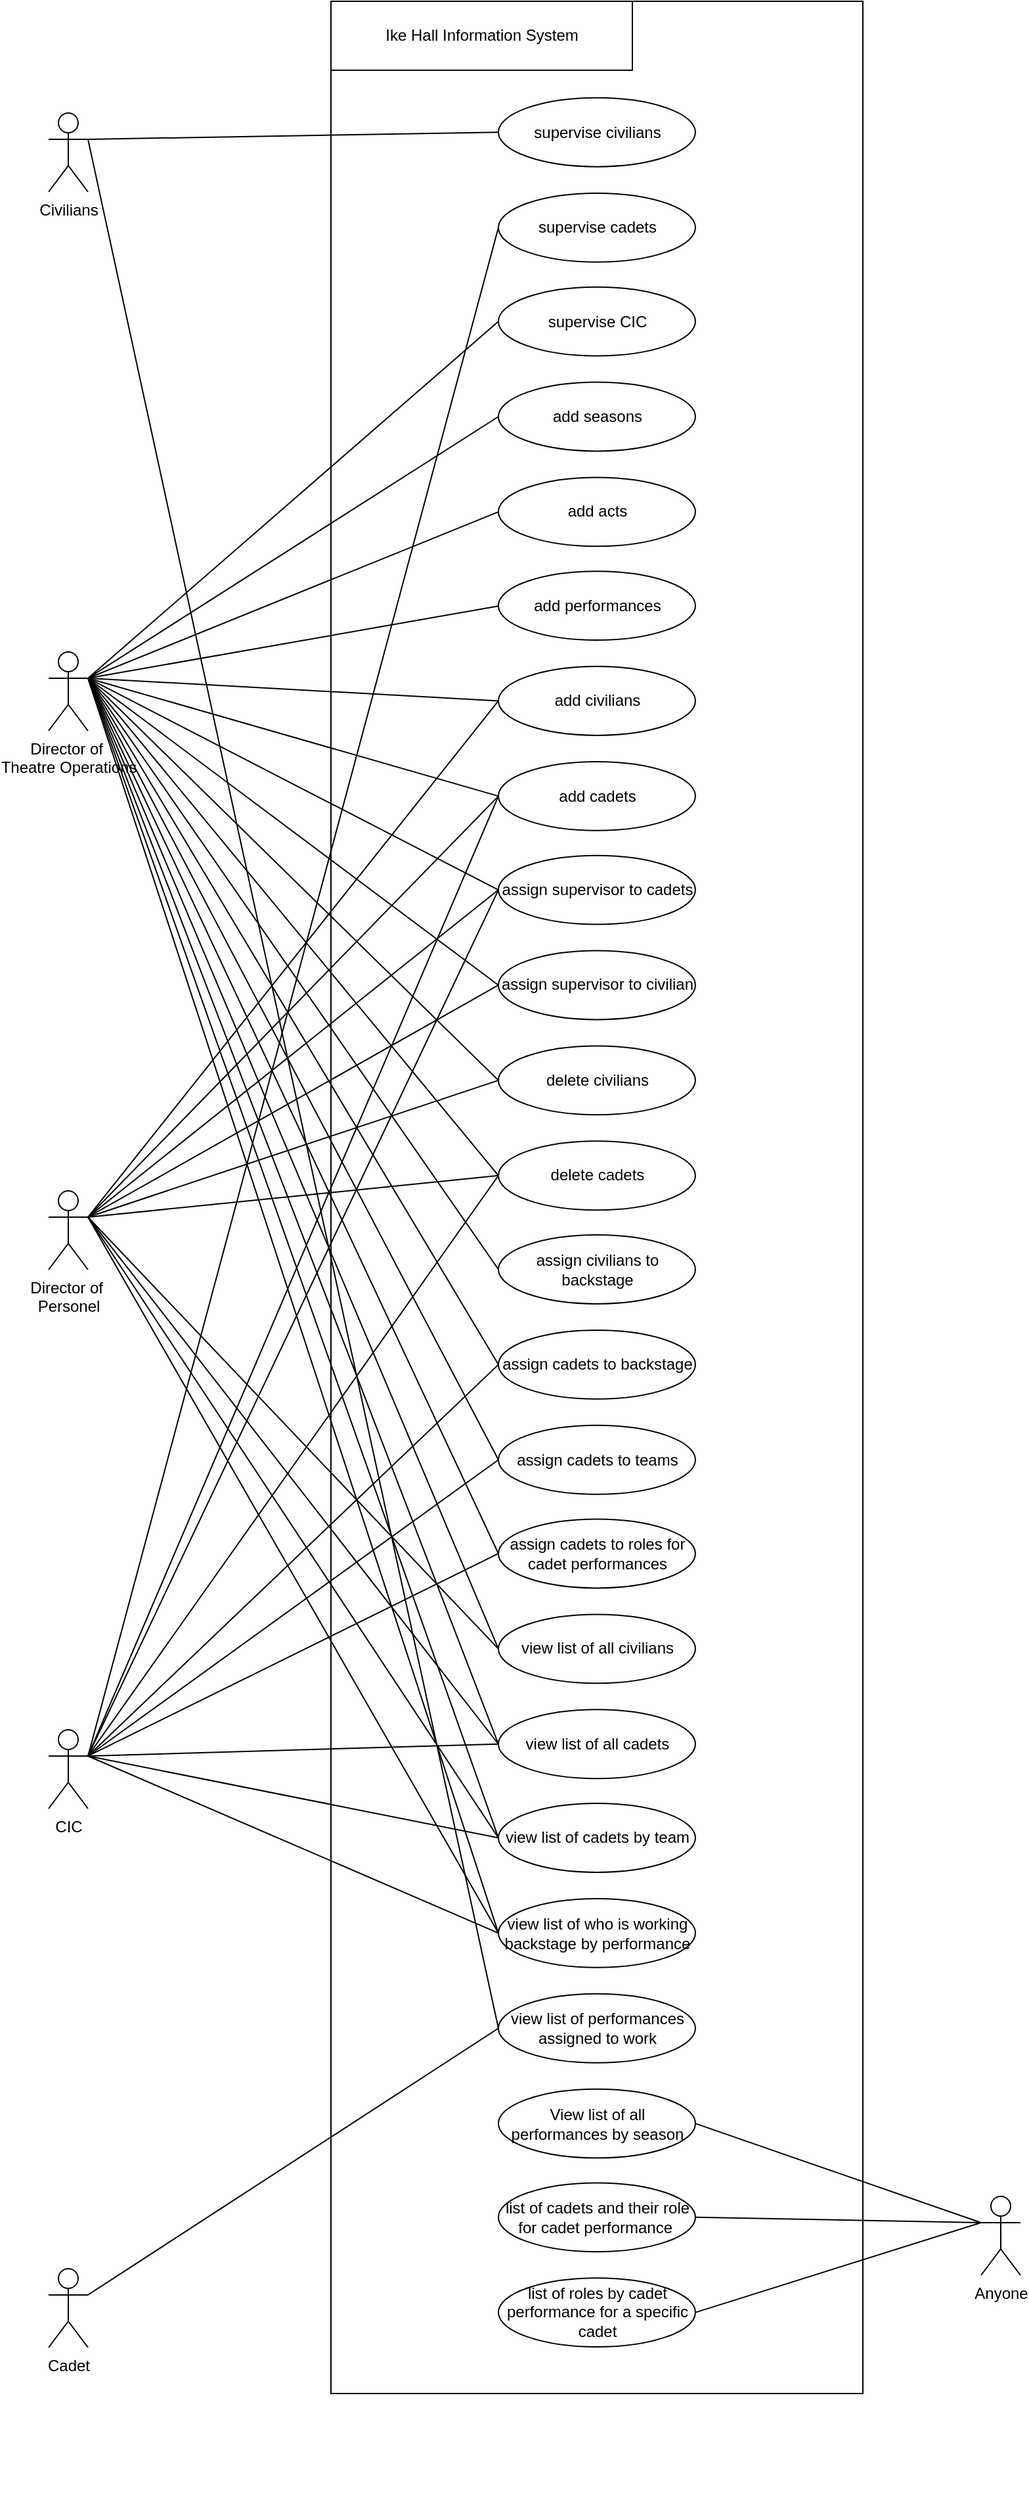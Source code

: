 <mxfile version="24.7.8">
  <diagram name="Page-1" id="pCsZuaA5z1JTF7aSOXdf">
    <mxGraphModel dx="3560" dy="1840" grid="1" gridSize="10" guides="1" tooltips="1" connect="1" arrows="1" fold="1" page="1" pageScale="1" pageWidth="850" pageHeight="1100" math="0" shadow="0">
      <root>
        <mxCell id="0" />
        <mxCell id="1" parent="0" />
        <mxCell id="Pm5u3H1z8by2jEkY2p9G-5" value="" style="group" parent="1" vertex="1" connectable="0">
          <mxGeometry x="275" width="405" height="1870" as="geometry" />
        </mxCell>
        <mxCell id="Pm5u3H1z8by2jEkY2p9G-2" value="" style="rounded=0;whiteSpace=wrap;html=1;" parent="Pm5u3H1z8by2jEkY2p9G-5" vertex="1">
          <mxGeometry width="405" height="1820" as="geometry" />
        </mxCell>
        <mxCell id="Pm5u3H1z8by2jEkY2p9G-4" value="Ike Hall Information System" style="rounded=0;whiteSpace=wrap;html=1;" parent="Pm5u3H1z8by2jEkY2p9G-5" vertex="1">
          <mxGeometry width="229.5" height="52.424" as="geometry" />
        </mxCell>
        <mxCell id="2xes0_FK-Emr16ivV42R-17" value="supervise civilians" style="ellipse;whiteSpace=wrap;html=1;" parent="Pm5u3H1z8by2jEkY2p9G-5" vertex="1">
          <mxGeometry x="127.5" y="73.393" width="150" height="52.424" as="geometry" />
        </mxCell>
        <mxCell id="2xes0_FK-Emr16ivV42R-36" style="edgeStyle=orthogonalEdgeStyle;rounded=0;orthogonalLoop=1;jettySize=auto;html=1;exitX=0.5;exitY=1;exitDx=0;exitDy=0;" parent="Pm5u3H1z8by2jEkY2p9G-5" edge="1">
          <mxGeometry relative="1" as="geometry">
            <mxPoint x="196.75" y="1515.434" as="sourcePoint" />
            <mxPoint x="196.75" y="1515.434" as="targetPoint" />
          </mxGeometry>
        </mxCell>
        <mxCell id="Ku1Tr-HQmiwQ22dRsS6y-5" value="add performances" style="ellipse;whiteSpace=wrap;html=1;" vertex="1" parent="Pm5u3H1z8by2jEkY2p9G-5">
          <mxGeometry x="127.5" y="433.581" width="150" height="52.424" as="geometry" />
        </mxCell>
        <mxCell id="Ku1Tr-HQmiwQ22dRsS6y-4" value="add acts" style="ellipse;whiteSpace=wrap;html=1;" vertex="1" parent="Pm5u3H1z8by2jEkY2p9G-5">
          <mxGeometry x="127.5" y="362.219" width="150" height="52.424" as="geometry" />
        </mxCell>
        <mxCell id="Ku1Tr-HQmiwQ22dRsS6y-3" value="add seasons" style="ellipse;whiteSpace=wrap;html=1;" vertex="1" parent="Pm5u3H1z8by2jEkY2p9G-5">
          <mxGeometry x="127.5" y="289.775" width="150" height="52.424" as="geometry" />
        </mxCell>
        <mxCell id="Ku1Tr-HQmiwQ22dRsS6y-2" value="supervise cadets" style="ellipse;whiteSpace=wrap;html=1;" vertex="1" parent="Pm5u3H1z8by2jEkY2p9G-5">
          <mxGeometry x="127.5" y="145.969" width="150" height="52.424" as="geometry" />
        </mxCell>
        <mxCell id="Ku1Tr-HQmiwQ22dRsS6y-11" value="add civilians" style="ellipse;whiteSpace=wrap;html=1;" vertex="1" parent="Pm5u3H1z8by2jEkY2p9G-5">
          <mxGeometry x="127.5" y="506.025" width="150" height="52.424" as="geometry" />
        </mxCell>
        <mxCell id="Ku1Tr-HQmiwQ22dRsS6y-12" value="delete civilians" style="ellipse;whiteSpace=wrap;html=1;" vertex="1" parent="Pm5u3H1z8by2jEkY2p9G-5">
          <mxGeometry x="127.5" y="794.719" width="150" height="52.424" as="geometry" />
        </mxCell>
        <mxCell id="Ku1Tr-HQmiwQ22dRsS6y-13" value="assign supervisor to civilian" style="ellipse;whiteSpace=wrap;html=1;" vertex="1" parent="Pm5u3H1z8by2jEkY2p9G-5">
          <mxGeometry x="127.5" y="722.275" width="150" height="52.424" as="geometry" />
        </mxCell>
        <mxCell id="Ku1Tr-HQmiwQ22dRsS6y-14" value="assign supervisor to cadets" style="ellipse;whiteSpace=wrap;html=1;" vertex="1" parent="Pm5u3H1z8by2jEkY2p9G-5">
          <mxGeometry x="127.5" y="649.831" width="150" height="52.424" as="geometry" />
        </mxCell>
        <mxCell id="Ku1Tr-HQmiwQ22dRsS6y-15" value="add cadets" style="ellipse;whiteSpace=wrap;html=1;" vertex="1" parent="Pm5u3H1z8by2jEkY2p9G-5">
          <mxGeometry x="127.5" y="578.469" width="150" height="52.424" as="geometry" />
        </mxCell>
        <mxCell id="Ku1Tr-HQmiwQ22dRsS6y-16" value="assign cadets to teams" style="ellipse;whiteSpace=wrap;html=1;" vertex="1" parent="Pm5u3H1z8by2jEkY2p9G-5">
          <mxGeometry x="127.5" y="1083.413" width="150" height="52.424" as="geometry" />
        </mxCell>
        <mxCell id="Ku1Tr-HQmiwQ22dRsS6y-17" value="assign cadets to backstage" style="ellipse;whiteSpace=wrap;html=1;" vertex="1" parent="Pm5u3H1z8by2jEkY2p9G-5">
          <mxGeometry x="127.5" y="1010.969" width="150" height="52.424" as="geometry" />
        </mxCell>
        <mxCell id="Ku1Tr-HQmiwQ22dRsS6y-18" value="assign civilians to backstage" style="ellipse;whiteSpace=wrap;html=1;" vertex="1" parent="Pm5u3H1z8by2jEkY2p9G-5">
          <mxGeometry x="127.5" y="938.525" width="150" height="52.424" as="geometry" />
        </mxCell>
        <mxCell id="Ku1Tr-HQmiwQ22dRsS6y-19" value="delete cadets" style="ellipse;whiteSpace=wrap;html=1;" vertex="1" parent="Pm5u3H1z8by2jEkY2p9G-5">
          <mxGeometry x="127.5" y="867.163" width="150" height="52.424" as="geometry" />
        </mxCell>
        <mxCell id="Ku1Tr-HQmiwQ22dRsS6y-33" value="view list of all cadets" style="ellipse;whiteSpace=wrap;html=1;" vertex="1" parent="Pm5u3H1z8by2jEkY2p9G-5">
          <mxGeometry x="127.5" y="1299.663" width="150" height="52.424" as="geometry" />
        </mxCell>
        <mxCell id="Ku1Tr-HQmiwQ22dRsS6y-34" value="view list of all civilians" style="ellipse;whiteSpace=wrap;html=1;" vertex="1" parent="Pm5u3H1z8by2jEkY2p9G-5">
          <mxGeometry x="127.5" y="1227.219" width="150" height="52.424" as="geometry" />
        </mxCell>
        <mxCell id="Ku1Tr-HQmiwQ22dRsS6y-35" value="assign cadets to roles for&lt;div&gt;cadet performances&lt;/div&gt;" style="ellipse;whiteSpace=wrap;html=1;" vertex="1" parent="Pm5u3H1z8by2jEkY2p9G-5">
          <mxGeometry x="127.5" y="1154.775" width="150" height="52.424" as="geometry" />
        </mxCell>
        <mxCell id="Ku1Tr-HQmiwQ22dRsS6y-39" value="view list of cadets by team" style="ellipse;whiteSpace=wrap;html=1;" vertex="1" parent="Pm5u3H1z8by2jEkY2p9G-5">
          <mxGeometry x="127.5" y="1371.025" width="150" height="52.424" as="geometry" />
        </mxCell>
        <mxCell id="Ku1Tr-HQmiwQ22dRsS6y-40" value="list of cadets and their role for cadet performance&amp;nbsp;" style="ellipse;whiteSpace=wrap;html=1;" vertex="1" parent="Pm5u3H1z8by2jEkY2p9G-5">
          <mxGeometry x="127.5" y="1659.719" width="150" height="52.424" as="geometry" />
        </mxCell>
        <mxCell id="Ku1Tr-HQmiwQ22dRsS6y-41" value="View list of all performances by season" style="ellipse;whiteSpace=wrap;html=1;" vertex="1" parent="Pm5u3H1z8by2jEkY2p9G-5">
          <mxGeometry x="127.5" y="1588.356" width="150" height="52.424" as="geometry" />
        </mxCell>
        <mxCell id="Ku1Tr-HQmiwQ22dRsS6y-42" value="view list of performances assigned to work" style="ellipse;whiteSpace=wrap;html=1;" vertex="1" parent="Pm5u3H1z8by2jEkY2p9G-5">
          <mxGeometry x="127.5" y="1515.913" width="150" height="52.424" as="geometry" />
        </mxCell>
        <mxCell id="Ku1Tr-HQmiwQ22dRsS6y-43" value="view list of who is working backstage by performance" style="ellipse;whiteSpace=wrap;html=1;" vertex="1" parent="Pm5u3H1z8by2jEkY2p9G-5">
          <mxGeometry x="127.5" y="1443.469" width="150" height="52.424" as="geometry" />
        </mxCell>
        <mxCell id="Ku1Tr-HQmiwQ22dRsS6y-51" value="list of roles by cadet performance for a specific cadet" style="ellipse;whiteSpace=wrap;html=1;" vertex="1" parent="Pm5u3H1z8by2jEkY2p9G-5">
          <mxGeometry x="127.5" y="1732.089" width="150" height="52.424" as="geometry" />
        </mxCell>
        <mxCell id="Ku1Tr-HQmiwQ22dRsS6y-53" style="edgeStyle=orthogonalEdgeStyle;rounded=0;orthogonalLoop=1;jettySize=auto;html=1;exitX=0.5;exitY=1;exitDx=0;exitDy=0;" edge="1" parent="Pm5u3H1z8by2jEkY2p9G-5">
          <mxGeometry relative="1" as="geometry">
            <mxPoint x="202.5" y="1891.311" as="sourcePoint" />
            <mxPoint x="202.5" y="1891.311" as="targetPoint" />
          </mxGeometry>
        </mxCell>
        <mxCell id="Ku1Tr-HQmiwQ22dRsS6y-54" style="edgeStyle=orthogonalEdgeStyle;rounded=0;orthogonalLoop=1;jettySize=auto;html=1;exitX=0.5;exitY=1;exitDx=0;exitDy=0;" edge="1" parent="Pm5u3H1z8by2jEkY2p9G-5">
          <mxGeometry relative="1" as="geometry">
            <mxPoint x="202.5" y="1891.311" as="sourcePoint" />
            <mxPoint x="202.5" y="1891.311" as="targetPoint" />
          </mxGeometry>
        </mxCell>
        <mxCell id="Ku1Tr-HQmiwQ22dRsS6y-56" style="edgeStyle=orthogonalEdgeStyle;rounded=0;orthogonalLoop=1;jettySize=auto;html=1;exitX=0.5;exitY=1;exitDx=0;exitDy=0;" edge="1" parent="Pm5u3H1z8by2jEkY2p9G-5">
          <mxGeometry relative="1" as="geometry">
            <mxPoint x="202.5" y="1891.311" as="sourcePoint" />
            <mxPoint x="202.5" y="1891.311" as="targetPoint" />
          </mxGeometry>
        </mxCell>
        <mxCell id="Ku1Tr-HQmiwQ22dRsS6y-57" style="edgeStyle=orthogonalEdgeStyle;rounded=0;orthogonalLoop=1;jettySize=auto;html=1;exitX=0.5;exitY=1;exitDx=0;exitDy=0;" edge="1" parent="Pm5u3H1z8by2jEkY2p9G-5">
          <mxGeometry relative="1" as="geometry">
            <mxPoint x="202.5" y="1891.311" as="sourcePoint" />
            <mxPoint x="202.5" y="1891.311" as="targetPoint" />
          </mxGeometry>
        </mxCell>
        <mxCell id="Ku1Tr-HQmiwQ22dRsS6y-58" style="edgeStyle=orthogonalEdgeStyle;rounded=0;orthogonalLoop=1;jettySize=auto;html=1;exitX=0.5;exitY=1;exitDx=0;exitDy=0;" edge="1" parent="Pm5u3H1z8by2jEkY2p9G-5">
          <mxGeometry relative="1" as="geometry">
            <mxPoint x="202.5" y="1891.311" as="sourcePoint" />
            <mxPoint x="202.5" y="1891.311" as="targetPoint" />
          </mxGeometry>
        </mxCell>
        <mxCell id="Ku1Tr-HQmiwQ22dRsS6y-61" value="supervise CIC" style="ellipse;whiteSpace=wrap;html=1;" vertex="1" parent="Pm5u3H1z8by2jEkY2p9G-5">
          <mxGeometry x="127.5" y="217.331" width="150" height="52.424" as="geometry" />
        </mxCell>
        <mxCell id="Ku1Tr-HQmiwQ22dRsS6y-1" value="CIC" style="shape=umlActor;verticalLabelPosition=bottom;verticalAlign=top;html=1;outlineConnect=0;" vertex="1" parent="1">
          <mxGeometry x="60" y="1315" width="30" height="60" as="geometry" />
        </mxCell>
        <mxCell id="Ku1Tr-HQmiwQ22dRsS6y-20" value="Civilians" style="shape=umlActor;verticalLabelPosition=bottom;verticalAlign=top;html=1;outlineConnect=0;" vertex="1" parent="1">
          <mxGeometry x="60" y="85" width="30" height="60" as="geometry" />
        </mxCell>
        <mxCell id="Ku1Tr-HQmiwQ22dRsS6y-21" value="Director of&amp;nbsp;&lt;div&gt;Personel&lt;/div&gt;" style="shape=umlActor;verticalLabelPosition=bottom;verticalAlign=top;html=1;outlineConnect=0;" vertex="1" parent="1">
          <mxGeometry x="60" y="905" width="30" height="60" as="geometry" />
        </mxCell>
        <mxCell id="Ku1Tr-HQmiwQ22dRsS6y-22" value="Director of&amp;nbsp;&lt;div&gt;Theatre Operations&lt;div&gt;&lt;br&gt;&lt;/div&gt;&lt;/div&gt;" style="shape=umlActor;verticalLabelPosition=bottom;verticalAlign=top;html=1;outlineConnect=0;" vertex="1" parent="1">
          <mxGeometry x="60" y="495" width="30" height="60" as="geometry" />
        </mxCell>
        <mxCell id="Ku1Tr-HQmiwQ22dRsS6y-23" value="Cadet" style="shape=umlActor;verticalLabelPosition=bottom;verticalAlign=top;html=1;outlineConnect=0;" vertex="1" parent="1">
          <mxGeometry x="60" y="1725" width="30" height="60" as="geometry" />
        </mxCell>
        <mxCell id="Ku1Tr-HQmiwQ22dRsS6y-62" value="" style="endArrow=none;html=1;rounded=0;entryX=0;entryY=0.5;entryDx=0;entryDy=0;exitX=1;exitY=0.333;exitDx=0;exitDy=0;exitPerimeter=0;" edge="1" parent="1" source="Ku1Tr-HQmiwQ22dRsS6y-20" target="2xes0_FK-Emr16ivV42R-17">
          <mxGeometry width="50" height="50" relative="1" as="geometry">
            <mxPoint x="130" y="290" as="sourcePoint" />
            <mxPoint x="180" y="240" as="targetPoint" />
          </mxGeometry>
        </mxCell>
        <mxCell id="Ku1Tr-HQmiwQ22dRsS6y-63" value="" style="endArrow=none;html=1;rounded=0;entryX=0;entryY=0.5;entryDx=0;entryDy=0;exitX=1;exitY=0.333;exitDx=0;exitDy=0;exitPerimeter=0;" edge="1" parent="1" source="Ku1Tr-HQmiwQ22dRsS6y-22" target="Ku1Tr-HQmiwQ22dRsS6y-61">
          <mxGeometry width="50" height="50" relative="1" as="geometry">
            <mxPoint x="190" y="1410" as="sourcePoint" />
            <mxPoint x="413" y="110" as="targetPoint" />
          </mxGeometry>
        </mxCell>
        <mxCell id="Ku1Tr-HQmiwQ22dRsS6y-64" value="" style="endArrow=none;html=1;rounded=0;entryX=0;entryY=0.5;entryDx=0;entryDy=0;exitX=1;exitY=0.333;exitDx=0;exitDy=0;exitPerimeter=0;" edge="1" parent="1" source="Ku1Tr-HQmiwQ22dRsS6y-22" target="Ku1Tr-HQmiwQ22dRsS6y-3">
          <mxGeometry width="50" height="50" relative="1" as="geometry">
            <mxPoint x="170" y="790" as="sourcePoint" />
            <mxPoint x="413" y="254" as="targetPoint" />
          </mxGeometry>
        </mxCell>
        <mxCell id="Ku1Tr-HQmiwQ22dRsS6y-65" value="" style="endArrow=none;html=1;rounded=0;entryX=0;entryY=0.5;entryDx=0;entryDy=0;exitX=1;exitY=0.333;exitDx=0;exitDy=0;exitPerimeter=0;" edge="1" parent="1" source="Ku1Tr-HQmiwQ22dRsS6y-22" target="Ku1Tr-HQmiwQ22dRsS6y-4">
          <mxGeometry width="50" height="50" relative="1" as="geometry">
            <mxPoint x="170" y="790" as="sourcePoint" />
            <mxPoint x="413" y="326" as="targetPoint" />
          </mxGeometry>
        </mxCell>
        <mxCell id="Ku1Tr-HQmiwQ22dRsS6y-66" value="" style="endArrow=none;html=1;rounded=0;exitX=1;exitY=0.333;exitDx=0;exitDy=0;exitPerimeter=0;" edge="1" parent="1" source="Ku1Tr-HQmiwQ22dRsS6y-22">
          <mxGeometry width="50" height="50" relative="1" as="geometry">
            <mxPoint x="170" y="790" as="sourcePoint" />
            <mxPoint x="403" y="460" as="targetPoint" />
          </mxGeometry>
        </mxCell>
        <mxCell id="Ku1Tr-HQmiwQ22dRsS6y-69" value="" style="endArrow=none;html=1;rounded=0;exitX=1;exitY=0.333;exitDx=0;exitDy=0;exitPerimeter=0;entryX=0;entryY=0.5;entryDx=0;entryDy=0;" edge="1" parent="1" source="Ku1Tr-HQmiwQ22dRsS6y-22" target="Ku1Tr-HQmiwQ22dRsS6y-11">
          <mxGeometry width="50" height="50" relative="1" as="geometry">
            <mxPoint x="180" y="310" as="sourcePoint" />
            <mxPoint x="413" y="470" as="targetPoint" />
          </mxGeometry>
        </mxCell>
        <mxCell id="Ku1Tr-HQmiwQ22dRsS6y-70" value="" style="endArrow=none;html=1;rounded=0;exitX=1;exitY=0.333;exitDx=0;exitDy=0;exitPerimeter=0;entryX=0;entryY=0.5;entryDx=0;entryDy=0;" edge="1" parent="1" source="Ku1Tr-HQmiwQ22dRsS6y-22" target="Ku1Tr-HQmiwQ22dRsS6y-15">
          <mxGeometry width="50" height="50" relative="1" as="geometry">
            <mxPoint x="180" y="310" as="sourcePoint" />
            <mxPoint x="413" y="542" as="targetPoint" />
          </mxGeometry>
        </mxCell>
        <mxCell id="Ku1Tr-HQmiwQ22dRsS6y-71" value="" style="endArrow=none;html=1;rounded=0;exitX=1;exitY=0.333;exitDx=0;exitDy=0;exitPerimeter=0;entryX=0;entryY=0.5;entryDx=0;entryDy=0;" edge="1" parent="1" source="Ku1Tr-HQmiwQ22dRsS6y-21" target="Ku1Tr-HQmiwQ22dRsS6y-11">
          <mxGeometry width="50" height="50" relative="1" as="geometry">
            <mxPoint x="180" y="310" as="sourcePoint" />
            <mxPoint x="413" y="615" as="targetPoint" />
          </mxGeometry>
        </mxCell>
        <mxCell id="Ku1Tr-HQmiwQ22dRsS6y-72" value="" style="endArrow=none;html=1;rounded=0;exitX=1;exitY=0.333;exitDx=0;exitDy=0;exitPerimeter=0;entryX=0;entryY=0.5;entryDx=0;entryDy=0;" edge="1" parent="1" source="Ku1Tr-HQmiwQ22dRsS6y-21" target="Ku1Tr-HQmiwQ22dRsS6y-15">
          <mxGeometry width="50" height="50" relative="1" as="geometry">
            <mxPoint x="180" y="1023" as="sourcePoint" />
            <mxPoint x="413" y="542" as="targetPoint" />
          </mxGeometry>
        </mxCell>
        <mxCell id="Ku1Tr-HQmiwQ22dRsS6y-73" value="" style="endArrow=none;html=1;rounded=0;exitX=1;exitY=0.333;exitDx=0;exitDy=0;exitPerimeter=0;entryX=0;entryY=0.5;entryDx=0;entryDy=0;" edge="1" parent="1" source="Ku1Tr-HQmiwQ22dRsS6y-22" target="Ku1Tr-HQmiwQ22dRsS6y-14">
          <mxGeometry width="50" height="50" relative="1" as="geometry">
            <mxPoint x="180" y="710" as="sourcePoint" />
            <mxPoint x="413" y="615" as="targetPoint" />
          </mxGeometry>
        </mxCell>
        <mxCell id="Ku1Tr-HQmiwQ22dRsS6y-74" value="" style="endArrow=none;html=1;rounded=0;exitX=1;exitY=0.333;exitDx=0;exitDy=0;exitPerimeter=0;entryX=0;entryY=0.5;entryDx=0;entryDy=0;" edge="1" parent="1" source="Ku1Tr-HQmiwQ22dRsS6y-22" target="Ku1Tr-HQmiwQ22dRsS6y-13">
          <mxGeometry width="50" height="50" relative="1" as="geometry">
            <mxPoint x="190" y="720" as="sourcePoint" />
            <mxPoint x="413" y="686" as="targetPoint" />
          </mxGeometry>
        </mxCell>
        <mxCell id="Ku1Tr-HQmiwQ22dRsS6y-76" value="" style="endArrow=none;html=1;rounded=0;exitX=0;exitY=0.5;exitDx=0;exitDy=0;entryX=1;entryY=0.333;entryDx=0;entryDy=0;entryPerimeter=0;" edge="1" parent="1" source="Ku1Tr-HQmiwQ22dRsS6y-14" target="Ku1Tr-HQmiwQ22dRsS6y-21">
          <mxGeometry width="50" height="50" relative="1" as="geometry">
            <mxPoint x="412" y="758" as="sourcePoint" />
            <mxPoint x="180" y="710" as="targetPoint" />
          </mxGeometry>
        </mxCell>
        <mxCell id="Ku1Tr-HQmiwQ22dRsS6y-77" value="" style="endArrow=none;html=1;rounded=0;exitX=0;exitY=0.5;exitDx=0;exitDy=0;entryX=1;entryY=0.333;entryDx=0;entryDy=0;entryPerimeter=0;" edge="1" parent="1" source="Ku1Tr-HQmiwQ22dRsS6y-12" target="Ku1Tr-HQmiwQ22dRsS6y-22">
          <mxGeometry width="50" height="50" relative="1" as="geometry">
            <mxPoint x="422" y="768" as="sourcePoint" />
            <mxPoint x="190" y="720" as="targetPoint" />
          </mxGeometry>
        </mxCell>
        <mxCell id="Ku1Tr-HQmiwQ22dRsS6y-78" value="" style="endArrow=none;html=1;rounded=0;exitX=0;exitY=0.5;exitDx=0;exitDy=0;entryX=1;entryY=0.333;entryDx=0;entryDy=0;entryPerimeter=0;" edge="1" parent="1" source="Ku1Tr-HQmiwQ22dRsS6y-12" target="Ku1Tr-HQmiwQ22dRsS6y-21">
          <mxGeometry width="50" height="50" relative="1" as="geometry">
            <mxPoint x="432" y="778" as="sourcePoint" />
            <mxPoint x="200" y="730" as="targetPoint" />
          </mxGeometry>
        </mxCell>
        <mxCell id="Ku1Tr-HQmiwQ22dRsS6y-79" value="" style="endArrow=none;html=1;rounded=0;exitX=0;exitY=0.5;exitDx=0;exitDy=0;entryX=1;entryY=0.333;entryDx=0;entryDy=0;entryPerimeter=0;" edge="1" parent="1" source="Ku1Tr-HQmiwQ22dRsS6y-19" target="Ku1Tr-HQmiwQ22dRsS6y-22">
          <mxGeometry width="50" height="50" relative="1" as="geometry">
            <mxPoint x="412" y="831" as="sourcePoint" />
            <mxPoint x="180" y="310" as="targetPoint" />
          </mxGeometry>
        </mxCell>
        <mxCell id="Ku1Tr-HQmiwQ22dRsS6y-80" value="" style="endArrow=none;html=1;rounded=0;exitX=0;exitY=0.5;exitDx=0;exitDy=0;entryX=1;entryY=0.333;entryDx=0;entryDy=0;entryPerimeter=0;" edge="1" parent="1" source="Ku1Tr-HQmiwQ22dRsS6y-19" target="Ku1Tr-HQmiwQ22dRsS6y-21">
          <mxGeometry width="50" height="50" relative="1" as="geometry">
            <mxPoint x="412" y="831" as="sourcePoint" />
            <mxPoint x="180" y="710" as="targetPoint" />
          </mxGeometry>
        </mxCell>
        <mxCell id="Ku1Tr-HQmiwQ22dRsS6y-75" value="" style="endArrow=none;html=1;rounded=0;exitX=0;exitY=0.5;exitDx=0;exitDy=0;entryX=1;entryY=0.333;entryDx=0;entryDy=0;entryPerimeter=0;" edge="1" parent="1" source="Ku1Tr-HQmiwQ22dRsS6y-13" target="Ku1Tr-HQmiwQ22dRsS6y-21">
          <mxGeometry width="50" height="50" relative="1" as="geometry">
            <mxPoint x="169.5" y="380" as="sourcePoint" />
            <mxPoint x="170" y="700" as="targetPoint" />
          </mxGeometry>
        </mxCell>
        <mxCell id="Ku1Tr-HQmiwQ22dRsS6y-81" value="" style="endArrow=none;html=1;rounded=0;exitX=1;exitY=0.333;exitDx=0;exitDy=0;exitPerimeter=0;entryX=0;entryY=0.5;entryDx=0;entryDy=0;" edge="1" parent="1" source="Ku1Tr-HQmiwQ22dRsS6y-1" target="Ku1Tr-HQmiwQ22dRsS6y-15">
          <mxGeometry width="50" height="50" relative="1" as="geometry">
            <mxPoint x="180" y="800" as="sourcePoint" />
            <mxPoint x="412" y="542" as="targetPoint" />
          </mxGeometry>
        </mxCell>
        <mxCell id="Ku1Tr-HQmiwQ22dRsS6y-82" value="" style="endArrow=none;html=1;rounded=0;exitX=1;exitY=0.333;exitDx=0;exitDy=0;exitPerimeter=0;entryX=0;entryY=0.5;entryDx=0;entryDy=0;" edge="1" parent="1" source="Ku1Tr-HQmiwQ22dRsS6y-1" target="Ku1Tr-HQmiwQ22dRsS6y-14">
          <mxGeometry width="50" height="50" relative="1" as="geometry">
            <mxPoint x="180" y="567" as="sourcePoint" />
            <mxPoint x="412" y="615" as="targetPoint" />
          </mxGeometry>
        </mxCell>
        <mxCell id="Ku1Tr-HQmiwQ22dRsS6y-83" value="" style="endArrow=none;html=1;rounded=0;exitX=1;exitY=0.333;exitDx=0;exitDy=0;exitPerimeter=0;entryX=0;entryY=0.5;entryDx=0;entryDy=0;" edge="1" parent="1" source="Ku1Tr-HQmiwQ22dRsS6y-1" target="Ku1Tr-HQmiwQ22dRsS6y-19">
          <mxGeometry width="50" height="50" relative="1" as="geometry">
            <mxPoint x="180" y="567" as="sourcePoint" />
            <mxPoint x="412" y="686" as="targetPoint" />
          </mxGeometry>
        </mxCell>
        <mxCell id="Ku1Tr-HQmiwQ22dRsS6y-84" value="" style="endArrow=none;html=1;rounded=0;exitX=0;exitY=0.5;exitDx=0;exitDy=0;entryX=1;entryY=0.333;entryDx=0;entryDy=0;entryPerimeter=0;" edge="1" parent="1" source="Ku1Tr-HQmiwQ22dRsS6y-18" target="Ku1Tr-HQmiwQ22dRsS6y-22">
          <mxGeometry width="50" height="50" relative="1" as="geometry">
            <mxPoint x="412" y="903" as="sourcePoint" />
            <mxPoint x="180" y="1000" as="targetPoint" />
          </mxGeometry>
        </mxCell>
        <mxCell id="Ku1Tr-HQmiwQ22dRsS6y-85" value="" style="endArrow=none;html=1;rounded=0;exitX=0;exitY=0.5;exitDx=0;exitDy=0;entryX=1;entryY=0.333;entryDx=0;entryDy=0;entryPerimeter=0;" edge="1" parent="1" source="Ku1Tr-HQmiwQ22dRsS6y-17" target="Ku1Tr-HQmiwQ22dRsS6y-22">
          <mxGeometry width="50" height="50" relative="1" as="geometry">
            <mxPoint x="412" y="975" as="sourcePoint" />
            <mxPoint x="180" y="1000" as="targetPoint" />
          </mxGeometry>
        </mxCell>
        <mxCell id="Ku1Tr-HQmiwQ22dRsS6y-86" value="" style="endArrow=none;html=1;rounded=0;exitX=1;exitY=0.333;exitDx=0;exitDy=0;exitPerimeter=0;entryX=0;entryY=0.5;entryDx=0;entryDy=0;" edge="1" parent="1" source="Ku1Tr-HQmiwQ22dRsS6y-1" target="Ku1Tr-HQmiwQ22dRsS6y-17">
          <mxGeometry width="50" height="50" relative="1" as="geometry">
            <mxPoint x="170" y="1200" as="sourcePoint" />
            <mxPoint x="412" y="903" as="targetPoint" />
          </mxGeometry>
        </mxCell>
        <mxCell id="Ku1Tr-HQmiwQ22dRsS6y-87" value="" style="endArrow=none;html=1;rounded=0;exitX=1;exitY=0.333;exitDx=0;exitDy=0;exitPerimeter=0;entryX=0;entryY=0.5;entryDx=0;entryDy=0;" edge="1" parent="1" source="Ku1Tr-HQmiwQ22dRsS6y-1" target="Ku1Tr-HQmiwQ22dRsS6y-16">
          <mxGeometry width="50" height="50" relative="1" as="geometry">
            <mxPoint x="170" y="1200" as="sourcePoint" />
            <mxPoint x="412" y="1047" as="targetPoint" />
          </mxGeometry>
        </mxCell>
        <mxCell id="Ku1Tr-HQmiwQ22dRsS6y-88" value="" style="endArrow=none;html=1;rounded=0;exitX=1;exitY=0.333;exitDx=0;exitDy=0;exitPerimeter=0;entryX=0;entryY=0.5;entryDx=0;entryDy=0;" edge="1" parent="1" source="Ku1Tr-HQmiwQ22dRsS6y-22" target="Ku1Tr-HQmiwQ22dRsS6y-16">
          <mxGeometry width="50" height="50" relative="1" as="geometry">
            <mxPoint x="170" y="1200" as="sourcePoint" />
            <mxPoint x="412" y="1120" as="targetPoint" />
          </mxGeometry>
        </mxCell>
        <mxCell id="Ku1Tr-HQmiwQ22dRsS6y-89" value="" style="endArrow=none;html=1;rounded=0;exitX=1;exitY=0.333;exitDx=0;exitDy=0;exitPerimeter=0;entryX=0;entryY=0.5;entryDx=0;entryDy=0;" edge="1" parent="1" source="Ku1Tr-HQmiwQ22dRsS6y-22" target="Ku1Tr-HQmiwQ22dRsS6y-35">
          <mxGeometry width="50" height="50" relative="1" as="geometry">
            <mxPoint x="170" y="1200" as="sourcePoint" />
            <mxPoint x="412" y="1120" as="targetPoint" />
          </mxGeometry>
        </mxCell>
        <mxCell id="Ku1Tr-HQmiwQ22dRsS6y-90" value="" style="endArrow=none;html=1;rounded=0;exitX=0;exitY=0.5;exitDx=0;exitDy=0;entryX=1;entryY=0.333;entryDx=0;entryDy=0;entryPerimeter=0;" edge="1" parent="1" source="Ku1Tr-HQmiwQ22dRsS6y-35" target="Ku1Tr-HQmiwQ22dRsS6y-1">
          <mxGeometry width="50" height="50" relative="1" as="geometry">
            <mxPoint x="180" y="1000" as="sourcePoint" />
            <mxPoint x="220" y="1380" as="targetPoint" />
          </mxGeometry>
        </mxCell>
        <mxCell id="Ku1Tr-HQmiwQ22dRsS6y-91" value="" style="endArrow=none;html=1;rounded=0;entryX=0;entryY=0.5;entryDx=0;entryDy=0;exitX=1;exitY=0.333;exitDx=0;exitDy=0;exitPerimeter=0;" edge="1" parent="1" source="Ku1Tr-HQmiwQ22dRsS6y-21" target="Ku1Tr-HQmiwQ22dRsS6y-34">
          <mxGeometry width="50" height="50" relative="1" as="geometry">
            <mxPoint x="200" y="1320" as="sourcePoint" />
            <mxPoint x="170" y="1200" as="targetPoint" />
          </mxGeometry>
        </mxCell>
        <mxCell id="Ku1Tr-HQmiwQ22dRsS6y-92" value="" style="endArrow=none;html=1;rounded=0;entryX=1;entryY=0.333;entryDx=0;entryDy=0;exitX=0;exitY=0.5;exitDx=0;exitDy=0;entryPerimeter=0;" edge="1" parent="1" source="Ku1Tr-HQmiwQ22dRsS6y-34" target="Ku1Tr-HQmiwQ22dRsS6y-22">
          <mxGeometry width="50" height="50" relative="1" as="geometry">
            <mxPoint x="180" y="800" as="sourcePoint" />
            <mxPoint x="412" y="1263" as="targetPoint" />
          </mxGeometry>
        </mxCell>
        <mxCell id="Ku1Tr-HQmiwQ22dRsS6y-93" value="" style="endArrow=none;html=1;rounded=0;exitX=0;exitY=0.5;exitDx=0;exitDy=0;entryX=1;entryY=0.333;entryDx=0;entryDy=0;entryPerimeter=0;" edge="1" parent="1" source="Ku1Tr-HQmiwQ22dRsS6y-33" target="Ku1Tr-HQmiwQ22dRsS6y-1">
          <mxGeometry width="50" height="50" relative="1" as="geometry">
            <mxPoint x="412" y="1191" as="sourcePoint" />
            <mxPoint x="170" y="1200" as="targetPoint" />
          </mxGeometry>
        </mxCell>
        <mxCell id="Ku1Tr-HQmiwQ22dRsS6y-95" value="" style="endArrow=none;html=1;rounded=0;exitX=1;exitY=0.333;exitDx=0;exitDy=0;exitPerimeter=0;entryX=0;entryY=0.5;entryDx=0;entryDy=0;" edge="1" parent="1" source="Ku1Tr-HQmiwQ22dRsS6y-21" target="Ku1Tr-HQmiwQ22dRsS6y-33">
          <mxGeometry width="50" height="50" relative="1" as="geometry">
            <mxPoint x="170" y="752" as="sourcePoint" />
            <mxPoint x="140" y="1450" as="targetPoint" />
          </mxGeometry>
        </mxCell>
        <mxCell id="Ku1Tr-HQmiwQ22dRsS6y-96" value="" style="endArrow=none;html=1;rounded=0;exitX=0;exitY=0.5;exitDx=0;exitDy=0;entryX=1;entryY=0.333;entryDx=0;entryDy=0;entryPerimeter=0;" edge="1" parent="1" source="Ku1Tr-HQmiwQ22dRsS6y-33" target="Ku1Tr-HQmiwQ22dRsS6y-22">
          <mxGeometry width="50" height="50" relative="1" as="geometry">
            <mxPoint x="170" y="752" as="sourcePoint" />
            <mxPoint x="130" y="600" as="targetPoint" />
          </mxGeometry>
        </mxCell>
        <mxCell id="Ku1Tr-HQmiwQ22dRsS6y-97" value="" style="endArrow=none;html=1;rounded=0;exitX=0;exitY=0.5;exitDx=0;exitDy=0;entryX=1;entryY=0.333;entryDx=0;entryDy=0;entryPerimeter=0;" edge="1" parent="1" source="Ku1Tr-HQmiwQ22dRsS6y-39" target="Ku1Tr-HQmiwQ22dRsS6y-21">
          <mxGeometry width="50" height="50" relative="1" as="geometry">
            <mxPoint x="232" y="1406" as="sourcePoint" />
            <mxPoint x="-10" y="1270" as="targetPoint" />
          </mxGeometry>
        </mxCell>
        <mxCell id="Ku1Tr-HQmiwQ22dRsS6y-98" value="" style="endArrow=none;html=1;rounded=0;entryX=0;entryY=0.5;entryDx=0;entryDy=0;exitX=1;exitY=0.333;exitDx=0;exitDy=0;exitPerimeter=0;" edge="1" parent="1" source="Ku1Tr-HQmiwQ22dRsS6y-22" target="Ku1Tr-HQmiwQ22dRsS6y-39">
          <mxGeometry width="50" height="50" relative="1" as="geometry">
            <mxPoint x="220" y="1460" as="sourcePoint" />
            <mxPoint y="1280" as="targetPoint" />
          </mxGeometry>
        </mxCell>
        <mxCell id="Ku1Tr-HQmiwQ22dRsS6y-99" value="" style="endArrow=none;html=1;rounded=0;entryX=0;entryY=0.5;entryDx=0;entryDy=0;exitX=1;exitY=0.333;exitDx=0;exitDy=0;exitPerimeter=0;" edge="1" parent="1" source="Ku1Tr-HQmiwQ22dRsS6y-1" target="Ku1Tr-HQmiwQ22dRsS6y-39">
          <mxGeometry width="50" height="50" relative="1" as="geometry">
            <mxPoint x="-70" y="1573" as="sourcePoint" />
            <mxPoint x="113" y="1510" as="targetPoint" />
          </mxGeometry>
        </mxCell>
        <mxCell id="Ku1Tr-HQmiwQ22dRsS6y-100" value="" style="endArrow=none;html=1;rounded=0;exitX=1;exitY=0.333;exitDx=0;exitDy=0;exitPerimeter=0;entryX=0;entryY=0.5;entryDx=0;entryDy=0;" edge="1" parent="1" source="Ku1Tr-HQmiwQ22dRsS6y-1" target="Ku1Tr-HQmiwQ22dRsS6y-43">
          <mxGeometry width="50" height="50" relative="1" as="geometry">
            <mxPoint x="-10" y="1320" as="sourcePoint" />
            <mxPoint x="150" y="1460" as="targetPoint" />
          </mxGeometry>
        </mxCell>
        <mxCell id="Ku1Tr-HQmiwQ22dRsS6y-101" value="" style="endArrow=none;html=1;rounded=0;exitX=1;exitY=0.333;exitDx=0;exitDy=0;exitPerimeter=0;entryX=0;entryY=0.5;entryDx=0;entryDy=0;" edge="1" parent="1" source="Ku1Tr-HQmiwQ22dRsS6y-21" target="Ku1Tr-HQmiwQ22dRsS6y-43">
          <mxGeometry width="50" height="50" relative="1" as="geometry">
            <mxPoint y="1330" as="sourcePoint" />
            <mxPoint x="160" y="1470" as="targetPoint" />
          </mxGeometry>
        </mxCell>
        <mxCell id="Ku1Tr-HQmiwQ22dRsS6y-102" value="" style="endArrow=none;html=1;rounded=0;exitX=1;exitY=0.333;exitDx=0;exitDy=0;exitPerimeter=0;entryX=0;entryY=0.5;entryDx=0;entryDy=0;" edge="1" parent="1" source="Ku1Tr-HQmiwQ22dRsS6y-22" target="Ku1Tr-HQmiwQ22dRsS6y-43">
          <mxGeometry width="50" height="50" relative="1" as="geometry">
            <mxPoint x="10" y="1340" as="sourcePoint" />
            <mxPoint x="170" y="1480" as="targetPoint" />
          </mxGeometry>
        </mxCell>
        <mxCell id="Ku1Tr-HQmiwQ22dRsS6y-103" value="" style="endArrow=none;html=1;rounded=0;exitX=1;exitY=0.333;exitDx=0;exitDy=0;exitPerimeter=0;entryX=0;entryY=0.5;entryDx=0;entryDy=0;" edge="1" parent="1" source="Ku1Tr-HQmiwQ22dRsS6y-20" target="Ku1Tr-HQmiwQ22dRsS6y-42">
          <mxGeometry width="50" height="50" relative="1" as="geometry">
            <mxPoint x="-340" y="1360" as="sourcePoint" />
            <mxPoint x="-97" y="1640" as="targetPoint" />
          </mxGeometry>
        </mxCell>
        <mxCell id="Ku1Tr-HQmiwQ22dRsS6y-104" value="" style="endArrow=none;html=1;rounded=0;exitX=1;exitY=0.333;exitDx=0;exitDy=0;exitPerimeter=0;entryX=0;entryY=0.5;entryDx=0;entryDy=0;" edge="1" parent="1" source="Ku1Tr-HQmiwQ22dRsS6y-23" target="Ku1Tr-HQmiwQ22dRsS6y-42">
          <mxGeometry width="50" height="50" relative="1" as="geometry">
            <mxPoint x="-330" y="1370" as="sourcePoint" />
            <mxPoint x="10" y="1700" as="targetPoint" />
          </mxGeometry>
        </mxCell>
        <mxCell id="Ku1Tr-HQmiwQ22dRsS6y-105" value="Anyone" style="shape=umlActor;verticalLabelPosition=bottom;verticalAlign=top;html=1;outlineConnect=0;" vertex="1" parent="1">
          <mxGeometry x="770" y="1670" width="30" height="60" as="geometry" />
        </mxCell>
        <mxCell id="Ku1Tr-HQmiwQ22dRsS6y-106" value="" style="endArrow=none;html=1;rounded=0;exitX=1;exitY=0.5;exitDx=0;exitDy=0;entryX=0;entryY=0.333;entryDx=0;entryDy=0;entryPerimeter=0;" edge="1" parent="1" source="Ku1Tr-HQmiwQ22dRsS6y-41" target="Ku1Tr-HQmiwQ22dRsS6y-105">
          <mxGeometry width="50" height="50" relative="1" as="geometry">
            <mxPoint x="530" y="1763" as="sourcePoint" />
            <mxPoint x="843" y="1560" as="targetPoint" />
          </mxGeometry>
        </mxCell>
        <mxCell id="Ku1Tr-HQmiwQ22dRsS6y-107" value="" style="endArrow=none;html=1;rounded=0;exitX=1;exitY=0.5;exitDx=0;exitDy=0;entryX=0;entryY=0.333;entryDx=0;entryDy=0;entryPerimeter=0;" edge="1" parent="1" source="Ku1Tr-HQmiwQ22dRsS6y-40" target="Ku1Tr-HQmiwQ22dRsS6y-105">
          <mxGeometry width="50" height="50" relative="1" as="geometry">
            <mxPoint x="530" y="1690" as="sourcePoint" />
            <mxPoint x="738" y="1759.955" as="targetPoint" />
          </mxGeometry>
        </mxCell>
        <mxCell id="Ku1Tr-HQmiwQ22dRsS6y-108" value="" style="endArrow=none;html=1;rounded=0;exitX=1;exitY=0.5;exitDx=0;exitDy=0;entryX=0;entryY=0.333;entryDx=0;entryDy=0;entryPerimeter=0;" edge="1" parent="1" source="Ku1Tr-HQmiwQ22dRsS6y-51" target="Ku1Tr-HQmiwQ22dRsS6y-105">
          <mxGeometry width="50" height="50" relative="1" as="geometry">
            <mxPoint x="562" y="1696" as="sourcePoint" />
            <mxPoint x="780" y="1700" as="targetPoint" />
          </mxGeometry>
        </mxCell>
        <mxCell id="Ku1Tr-HQmiwQ22dRsS6y-109" value="" style="endArrow=none;html=1;rounded=0;exitX=1;exitY=0.333;exitDx=0;exitDy=0;exitPerimeter=0;entryX=0;entryY=0.5;entryDx=0;entryDy=0;" edge="1" parent="1" source="Ku1Tr-HQmiwQ22dRsS6y-1" target="Ku1Tr-HQmiwQ22dRsS6y-2">
          <mxGeometry width="50" height="50" relative="1" as="geometry">
            <mxPoint x="100" y="1345" as="sourcePoint" />
            <mxPoint x="412" y="686" as="targetPoint" />
          </mxGeometry>
        </mxCell>
      </root>
    </mxGraphModel>
  </diagram>
</mxfile>
